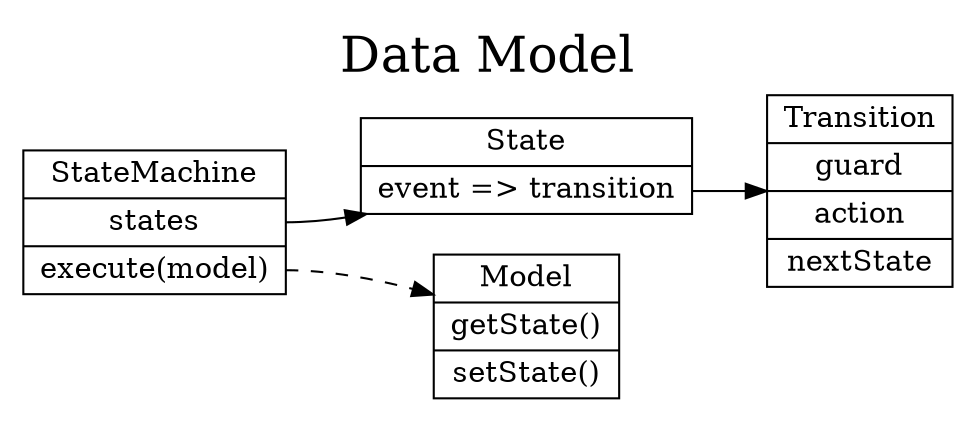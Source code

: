 digraph state_machine
{
    rankdir="LR"
    margin="0.1"
    label="Data Model"
    labelloc="t"
    fontsize="24"

    sm    [ shape="record" label="<f0> StateMachine | <f1> states | <f2> execute(model)" ]
    state [ shape="record" label="<f0> State | <f1> event =\> transition " ]
    trans [ shape="record" label="Transition | guard | action | nextState " ]
    
    sm:f1 -> state
    state:f1 -> trans
    
    model [ shape="record" label="Model | getState() | setState()" ]
    
    sm:f2 -> model [ style="dashed" ]
}